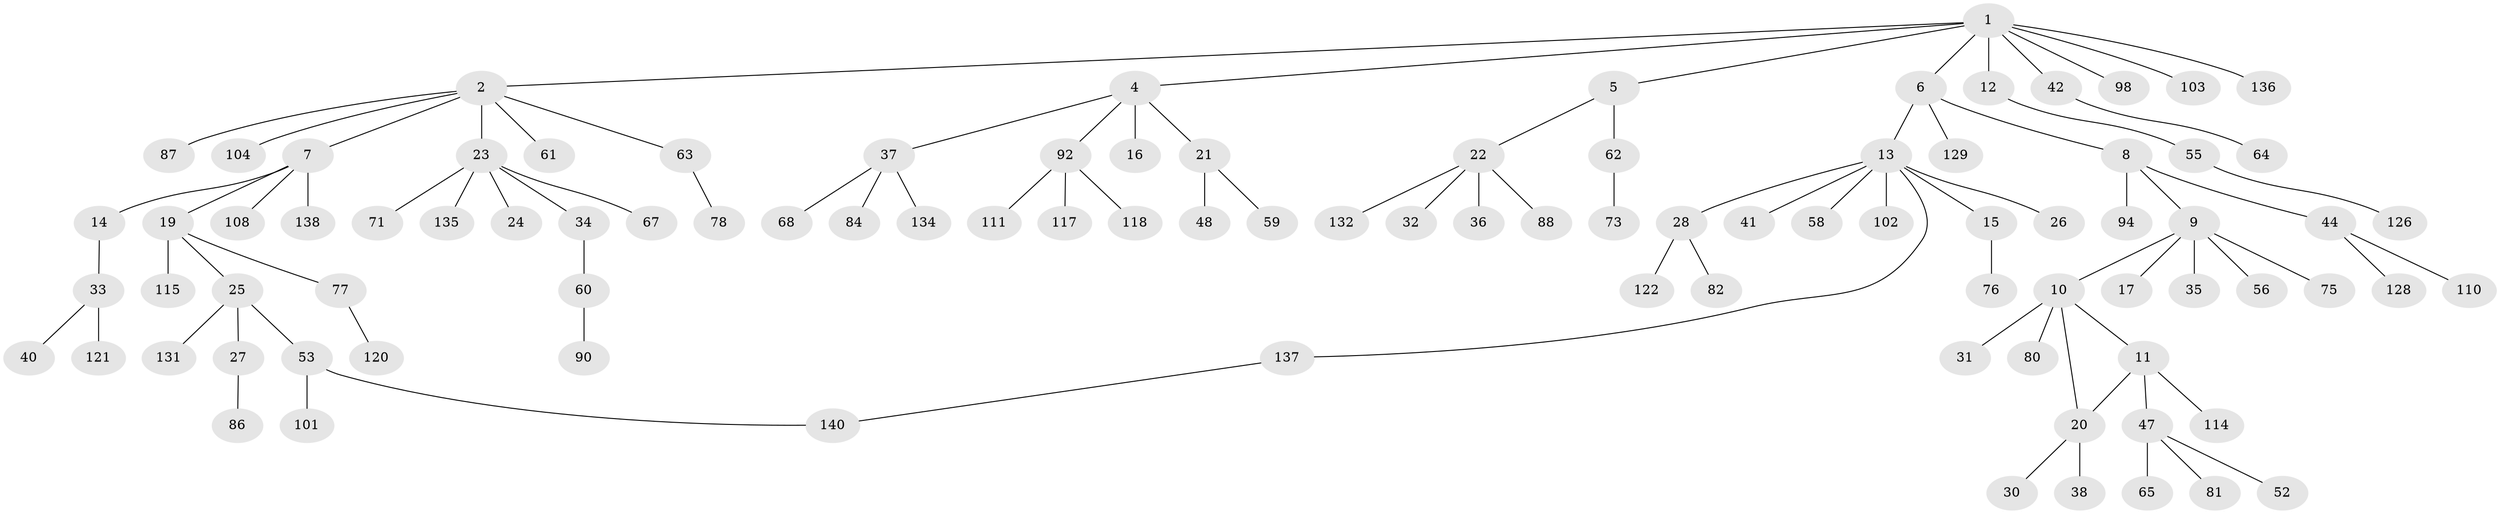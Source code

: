 // original degree distribution, {7: 0.007142857142857143, 5: 0.06428571428571428, 4: 0.07142857142857142, 6: 0.02142857142857143, 3: 0.09285714285714286, 2: 0.20714285714285716, 1: 0.5357142857142857}
// Generated by graph-tools (version 1.1) at 2025/10/02/27/25 16:10:52]
// undirected, 97 vertices, 98 edges
graph export_dot {
graph [start="1"]
  node [color=gray90,style=filled];
  1 [super="+39"];
  2 [super="+3"];
  4 [super="+139"];
  5;
  6 [super="+57"];
  7 [super="+46"];
  8;
  9 [super="+18"];
  10 [super="+70"];
  11 [super="+119"];
  12;
  13 [super="+51"];
  14;
  15;
  16;
  17 [super="+127"];
  19 [super="+93"];
  20 [super="+54"];
  21 [super="+125"];
  22 [super="+29"];
  23 [super="+85"];
  24 [super="+45"];
  25 [super="+124"];
  26;
  27 [super="+91"];
  28 [super="+100"];
  30;
  31 [super="+72"];
  32 [super="+43"];
  33 [super="+133"];
  34;
  35;
  36 [super="+83"];
  37 [super="+99"];
  38 [super="+50"];
  40 [super="+97"];
  41;
  42 [super="+89"];
  44 [super="+96"];
  47 [super="+49"];
  48;
  52;
  53 [super="+79"];
  55 [super="+130"];
  56 [super="+112"];
  58;
  59;
  60 [super="+69"];
  61;
  62 [super="+95"];
  63 [super="+74"];
  64 [super="+66"];
  65;
  67;
  68 [super="+109"];
  71 [super="+113"];
  73 [super="+107"];
  75;
  76;
  77;
  78;
  80;
  81;
  82;
  84;
  86;
  87 [super="+123"];
  88 [super="+105"];
  90;
  92 [super="+106"];
  94;
  98;
  101;
  102;
  103;
  104 [super="+116"];
  108;
  110;
  111;
  114;
  115;
  117;
  118;
  120;
  121;
  122;
  126;
  128;
  129;
  131;
  132;
  134;
  135;
  136;
  137;
  138;
  140;
  1 -- 2;
  1 -- 4;
  1 -- 5;
  1 -- 6;
  1 -- 12;
  1 -- 42;
  1 -- 136;
  1 -- 98;
  1 -- 103;
  2 -- 7;
  2 -- 63;
  2 -- 104;
  2 -- 23;
  2 -- 61;
  2 -- 87;
  4 -- 16;
  4 -- 21;
  4 -- 37;
  4 -- 92;
  5 -- 22;
  5 -- 62;
  6 -- 8;
  6 -- 13;
  6 -- 129;
  7 -- 14;
  7 -- 19;
  7 -- 108;
  7 -- 138;
  8 -- 9;
  8 -- 44;
  8 -- 94;
  9 -- 10;
  9 -- 17;
  9 -- 56;
  9 -- 75;
  9 -- 35;
  10 -- 11;
  10 -- 31;
  10 -- 80;
  10 -- 20;
  11 -- 20;
  11 -- 47;
  11 -- 114;
  12 -- 55;
  13 -- 15;
  13 -- 26;
  13 -- 28;
  13 -- 41;
  13 -- 137;
  13 -- 58;
  13 -- 102;
  14 -- 33;
  15 -- 76;
  19 -- 25;
  19 -- 77;
  19 -- 115;
  20 -- 30;
  20 -- 38;
  21 -- 48;
  21 -- 59;
  22 -- 32;
  22 -- 132;
  22 -- 88;
  22 -- 36;
  23 -- 24;
  23 -- 34;
  23 -- 67;
  23 -- 71;
  23 -- 135;
  25 -- 27;
  25 -- 53;
  25 -- 131;
  27 -- 86;
  28 -- 82;
  28 -- 122;
  33 -- 40;
  33 -- 121;
  34 -- 60;
  37 -- 68;
  37 -- 84;
  37 -- 134;
  42 -- 64;
  44 -- 110;
  44 -- 128;
  47 -- 65;
  47 -- 81;
  47 -- 52;
  53 -- 101;
  53 -- 140;
  55 -- 126;
  60 -- 90;
  62 -- 73;
  63 -- 78;
  77 -- 120;
  92 -- 117;
  92 -- 118;
  92 -- 111;
  137 -- 140;
}
